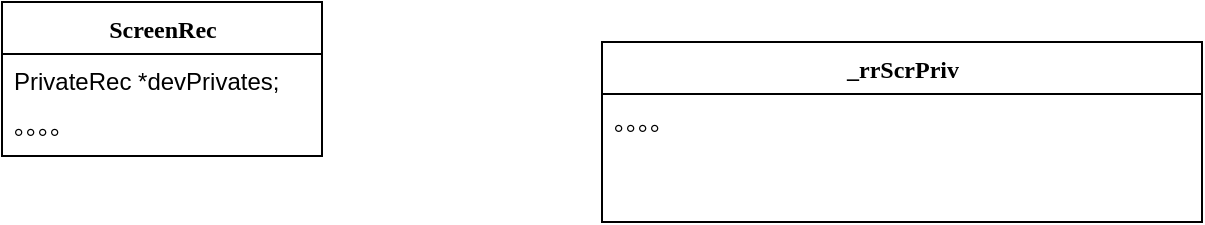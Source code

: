 <mxfile version="20.2.7" type="github">
  <diagram name="Page-1" id="9f46799a-70d6-7492-0946-bef42562c5a5">
    <mxGraphModel dx="1422" dy="736" grid="1" gridSize="10" guides="1" tooltips="1" connect="1" arrows="1" fold="1" page="1" pageScale="1" pageWidth="1100" pageHeight="850" background="none" math="0" shadow="0">
      <root>
        <mxCell id="0" />
        <mxCell id="1" parent="0" />
        <mxCell id="78961159f06e98e8-17" value="ScreenRec" style="swimlane;html=1;fontStyle=1;align=center;verticalAlign=top;childLayout=stackLayout;horizontal=1;startSize=26;horizontalStack=0;resizeParent=1;resizeLast=0;collapsible=1;marginBottom=0;swimlaneFillColor=#ffffff;rounded=0;shadow=0;comic=0;labelBackgroundColor=none;strokeWidth=1;fillColor=none;fontFamily=Verdana;fontSize=12" parent="1" vertex="1">
          <mxGeometry x="160" y="50" width="160" height="77" as="geometry">
            <mxRectangle x="90" y="83" width="100" height="30" as="alternateBounds" />
          </mxGeometry>
        </mxCell>
        <mxCell id="H6uiesWC6OOMEWxVu0ya-1" value="PrivateRec *devPrivates;" style="text;html=1;strokeColor=none;fillColor=none;align=left;verticalAlign=top;spacingLeft=4;spacingRight=4;whiteSpace=wrap;overflow=hidden;rotatable=0;points=[[0,0.5],[1,0.5]];portConstraint=eastwest;" parent="78961159f06e98e8-17" vertex="1">
          <mxGeometry y="26" width="160" height="22" as="geometry" />
        </mxCell>
        <mxCell id="H6uiesWC6OOMEWxVu0ya-2" value="。。。。" style="text;html=1;strokeColor=none;fillColor=none;align=left;verticalAlign=top;spacingLeft=4;spacingRight=4;whiteSpace=wrap;overflow=hidden;rotatable=0;points=[[0,0.5],[1,0.5]];portConstraint=eastwest;" parent="78961159f06e98e8-17" vertex="1">
          <mxGeometry y="48" width="160" height="22" as="geometry" />
        </mxCell>
        <mxCell id="f4c1ryZrIXPT_DusMReb-7" value="_rrScrPriv" style="swimlane;html=1;fontStyle=1;align=center;verticalAlign=top;childLayout=stackLayout;horizontal=1;startSize=26;horizontalStack=0;resizeParent=1;resizeLast=0;collapsible=1;marginBottom=0;swimlaneFillColor=#ffffff;rounded=0;shadow=0;comic=0;labelBackgroundColor=none;strokeWidth=1;fillColor=none;fontFamily=Verdana;fontSize=12" vertex="1" parent="1">
          <mxGeometry x="460" y="70" width="300" height="90" as="geometry">
            <mxRectangle x="90" y="83" width="100" height="30" as="alternateBounds" />
          </mxGeometry>
        </mxCell>
        <mxCell id="f4c1ryZrIXPT_DusMReb-9" value="。。。。" style="text;html=1;strokeColor=none;fillColor=none;align=left;verticalAlign=top;spacingLeft=4;spacingRight=4;whiteSpace=wrap;overflow=hidden;rotatable=0;points=[[0,0.5],[1,0.5]];portConstraint=eastwest;" vertex="1" parent="f4c1ryZrIXPT_DusMReb-7">
          <mxGeometry y="26" width="300" height="42" as="geometry" />
        </mxCell>
      </root>
    </mxGraphModel>
  </diagram>
</mxfile>
